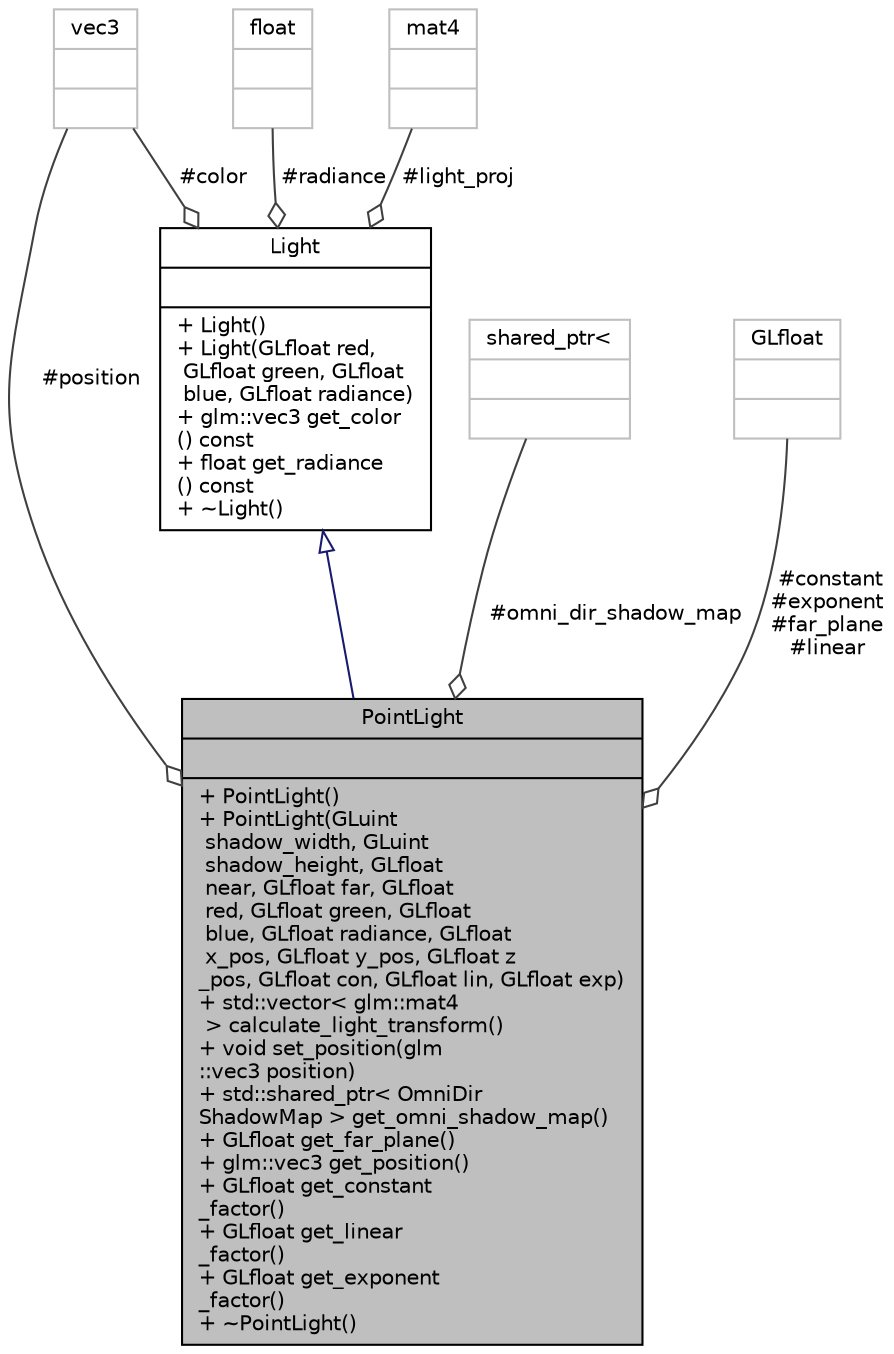digraph "PointLight"
{
 // INTERACTIVE_SVG=YES
 // LATEX_PDF_SIZE
  bgcolor="transparent";
  edge [fontname="Helvetica",fontsize="10",labelfontname="Helvetica",labelfontsize="10"];
  node [fontname="Helvetica",fontsize="10",shape=record];
  Node1 [label="{PointLight\n||+  PointLight()\l+  PointLight(GLuint\l shadow_width, GLuint\l shadow_height, GLfloat\l near, GLfloat far, GLfloat\l red, GLfloat green, GLfloat\l blue, GLfloat radiance, GLfloat\l x_pos, GLfloat y_pos, GLfloat z\l_pos, GLfloat con, GLfloat lin, GLfloat exp)\l+ std::vector\< glm::mat4\l \> calculate_light_transform()\l+ void set_position(glm\l::vec3 position)\l+ std::shared_ptr\< OmniDir\lShadowMap \> get_omni_shadow_map()\l+ GLfloat get_far_plane()\l+ glm::vec3 get_position()\l+ GLfloat get_constant\l_factor()\l+ GLfloat get_linear\l_factor()\l+ GLfloat get_exponent\l_factor()\l+  ~PointLight()\l}",height=0.2,width=0.4,color="black", fillcolor="grey75", style="filled", fontcolor="black",tooltip=" "];
  Node2 -> Node1 [dir="back",color="midnightblue",fontsize="10",style="solid",arrowtail="onormal"];
  Node2 [label="{Light\n||+  Light()\l+  Light(GLfloat red,\l GLfloat green, GLfloat\l blue, GLfloat radiance)\l+ glm::vec3 get_color\l() const\l+ float get_radiance\l() const\l+  ~Light()\l}",height=0.2,width=0.4,color="black",URL="$da/d7c/class_light.html",tooltip=" "];
  Node3 -> Node2 [color="grey25",fontsize="10",style="solid",label=" #color" ,arrowhead="odiamond"];
  Node3 [label="{vec3\n||}",height=0.2,width=0.4,color="grey75",tooltip=" "];
  Node4 -> Node2 [color="grey25",fontsize="10",style="solid",label=" #radiance" ,arrowhead="odiamond"];
  Node4 [label="{float\n||}",height=0.2,width=0.4,color="grey75",tooltip=" "];
  Node5 -> Node2 [color="grey25",fontsize="10",style="solid",label=" #light_proj" ,arrowhead="odiamond"];
  Node5 [label="{mat4\n||}",height=0.2,width=0.4,color="grey75",tooltip=" "];
  Node6 -> Node1 [color="grey25",fontsize="10",style="solid",label=" #omni_dir_shadow_map" ,arrowhead="odiamond"];
  Node6 [label="{shared_ptr\<\n||}",height=0.2,width=0.4,color="grey75",tooltip=" "];
  Node3 -> Node1 [color="grey25",fontsize="10",style="solid",label=" #position" ,arrowhead="odiamond"];
  Node7 -> Node1 [color="grey25",fontsize="10",style="solid",label=" #constant\n#exponent\n#far_plane\n#linear" ,arrowhead="odiamond"];
  Node7 [label="{GLfloat\n||}",height=0.2,width=0.4,color="grey75",tooltip=" "];
}
